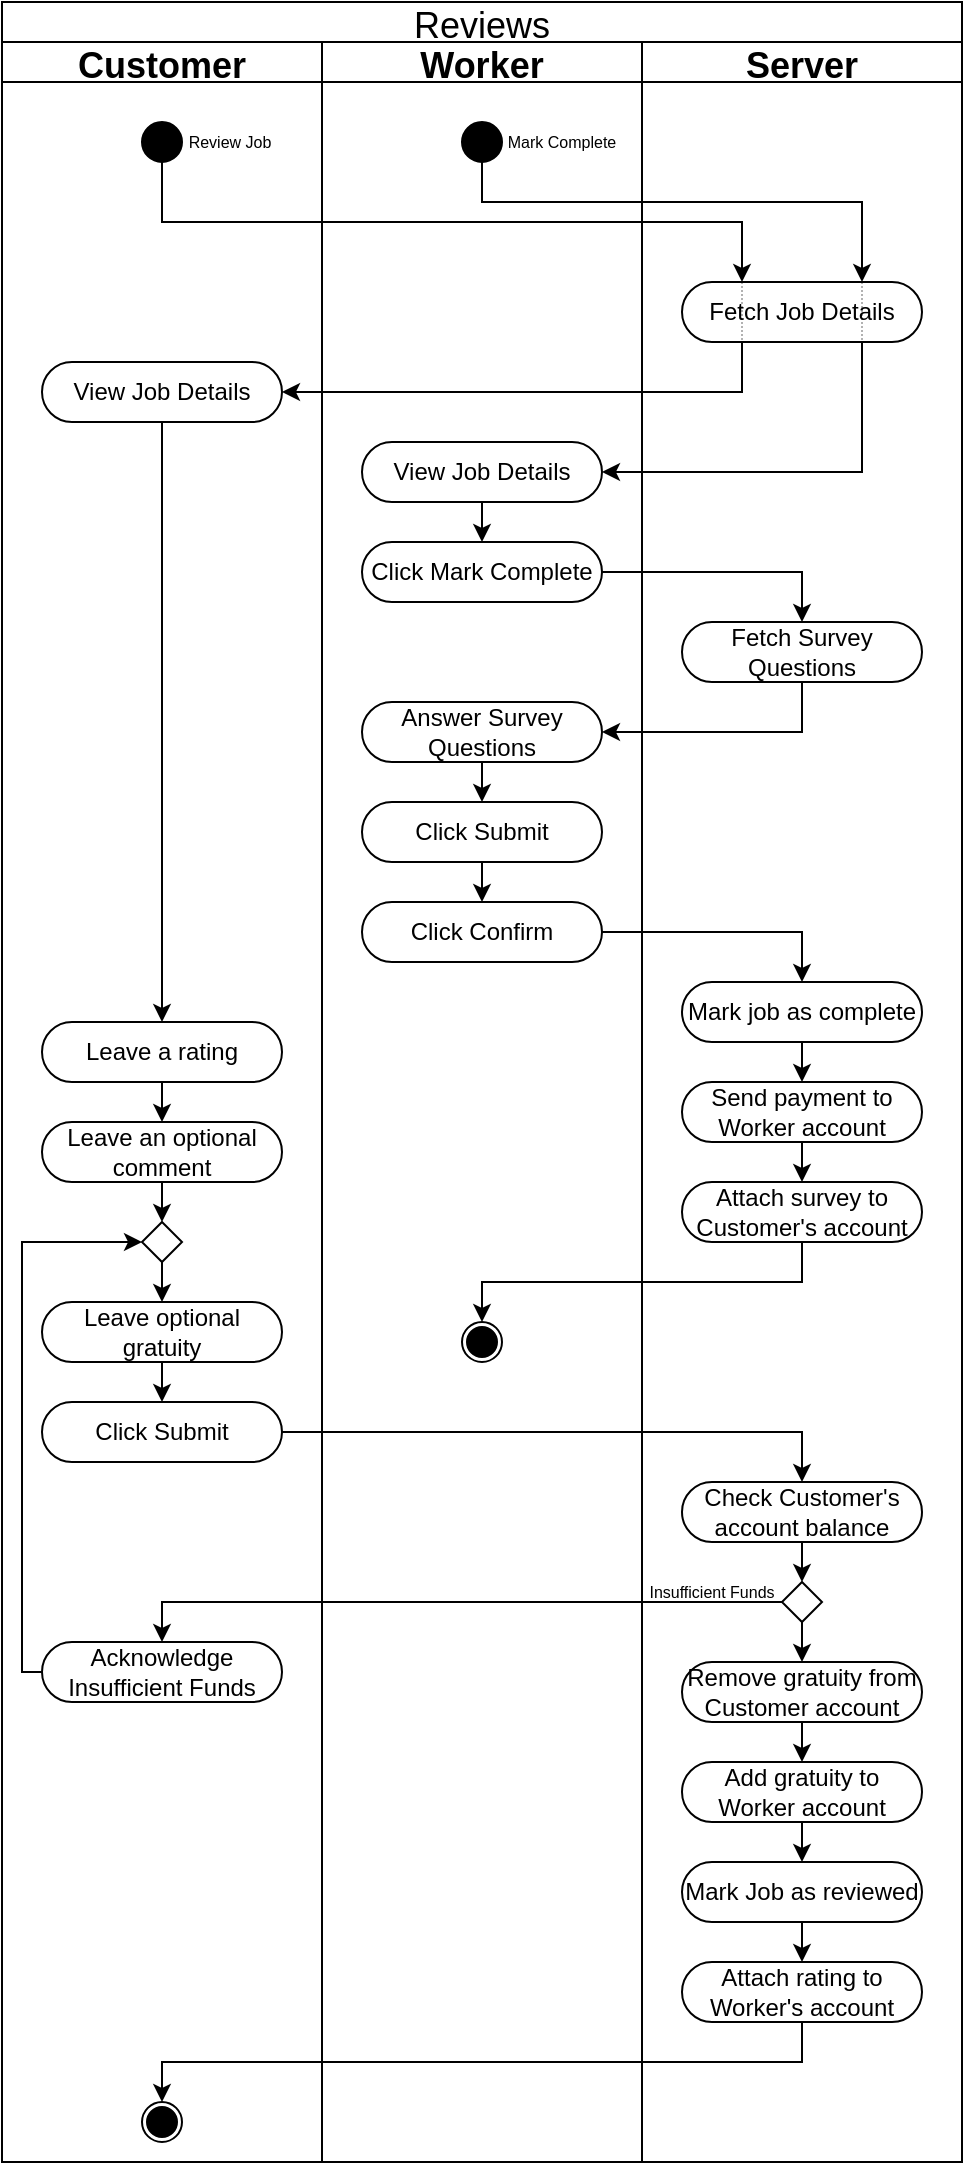 <mxfile version="16.5.1" type="device"><diagram id="_SLtAi79VqK4mdnjfgfI" name="Page-1"><mxGraphModel dx="1224" dy="1006" grid="1" gridSize="10" guides="1" tooltips="1" connect="1" arrows="1" fold="1" page="1" pageScale="1" pageWidth="850" pageHeight="1100" math="0" shadow="0"><root><mxCell id="0"/><mxCell id="1" parent="0"/><mxCell id="pZFodb_khQueeRcYUHfo-1" value="Reviews" style="swimlane;childLayout=stackLayout;resizeParent=1;resizeParentMax=0;startSize=20;fontSize=18;fontStyle=0" parent="1" vertex="1"><mxGeometry x="50" y="130" width="480" height="1080" as="geometry"/></mxCell><mxCell id="pZFodb_khQueeRcYUHfo-2" value="Customer" style="swimlane;startSize=20;fontSize=18;" parent="pZFodb_khQueeRcYUHfo-1" vertex="1"><mxGeometry y="20" width="160" height="1060" as="geometry"/></mxCell><mxCell id="pZFodb_khQueeRcYUHfo-5" value="" style="ellipse;whiteSpace=wrap;html=1;aspect=fixed;fillColor=#000000;" parent="pZFodb_khQueeRcYUHfo-2" vertex="1"><mxGeometry x="70" y="40" width="20" height="20" as="geometry"/></mxCell><mxCell id="R26QR2vkkpea5KlmbCSP-5" value="Review Job" style="text;html=1;strokeColor=none;fillColor=none;align=center;verticalAlign=middle;whiteSpace=wrap;rounded=0;fontSize=8;" vertex="1" parent="pZFodb_khQueeRcYUHfo-2"><mxGeometry x="84" y="35" width="60" height="30" as="geometry"/></mxCell><mxCell id="R26QR2vkkpea5KlmbCSP-12" value="View Job Details" style="rounded=1;whiteSpace=wrap;html=1;fillColor=#FFFFFF;arcSize=50;" vertex="1" parent="pZFodb_khQueeRcYUHfo-2"><mxGeometry x="20" y="160" width="120" height="30" as="geometry"/></mxCell><mxCell id="R26QR2vkkpea5KlmbCSP-36" value="" style="rhombus;whiteSpace=wrap;html=1;fontSize=18;fillColor=#FFFFFF;" vertex="1" parent="pZFodb_khQueeRcYUHfo-2"><mxGeometry x="70" y="590" width="20" height="20" as="geometry"/></mxCell><mxCell id="fCHww71OU1-rWZyPSjRY-1" value="" style="ellipse;whiteSpace=wrap;html=1;aspect=fixed;fontSize=18;fillColor=#FFFFFF;" parent="pZFodb_khQueeRcYUHfo-2" vertex="1"><mxGeometry x="70" y="1030" width="20" height="20" as="geometry"/></mxCell><mxCell id="fCHww71OU1-rWZyPSjRY-2" value="" style="ellipse;whiteSpace=wrap;html=1;aspect=fixed;fontSize=18;fillColor=#000000;strokeWidth=6;" parent="pZFodb_khQueeRcYUHfo-2" vertex="1"><mxGeometry x="75" y="1035" width="10" height="10" as="geometry"/></mxCell><mxCell id="pZFodb_khQueeRcYUHfo-3" value="Worker" style="swimlane;startSize=20;fontSize=18;" parent="pZFodb_khQueeRcYUHfo-1" vertex="1"><mxGeometry x="160" y="20" width="160" height="1060" as="geometry"/></mxCell><mxCell id="pZFodb_khQueeRcYUHfo-17" value="" style="ellipse;whiteSpace=wrap;html=1;aspect=fixed;fillColor=#000000;" parent="pZFodb_khQueeRcYUHfo-3" vertex="1"><mxGeometry x="70" y="40" width="20" height="20" as="geometry"/></mxCell><mxCell id="R26QR2vkkpea5KlmbCSP-18" value="View Job Details" style="rounded=1;whiteSpace=wrap;html=1;fillColor=#FFFFFF;arcSize=50;" vertex="1" parent="pZFodb_khQueeRcYUHfo-3"><mxGeometry x="20" y="200" width="120" height="30" as="geometry"/></mxCell><mxCell id="R26QR2vkkpea5KlmbCSP-3" value="" style="group" vertex="1" connectable="0" parent="pZFodb_khQueeRcYUHfo-3"><mxGeometry x="70" y="640" width="20" height="20" as="geometry"/></mxCell><mxCell id="pZFodb_khQueeRcYUHfo-59" value="" style="ellipse;whiteSpace=wrap;html=1;aspect=fixed;fontSize=18;fillColor=#FFFFFF;" parent="R26QR2vkkpea5KlmbCSP-3" vertex="1"><mxGeometry width="20" height="20" as="geometry"/></mxCell><mxCell id="pZFodb_khQueeRcYUHfo-60" value="" style="ellipse;whiteSpace=wrap;html=1;aspect=fixed;fontSize=18;fillColor=#000000;strokeWidth=6;" parent="R26QR2vkkpea5KlmbCSP-3" vertex="1"><mxGeometry x="5" y="5" width="10" height="10" as="geometry"/></mxCell><mxCell id="pZFodb_khQueeRcYUHfo-4" value="Server" style="swimlane;startSize=20;fontSize=18;" parent="pZFodb_khQueeRcYUHfo-1" vertex="1"><mxGeometry x="320" y="20" width="160" height="1060" as="geometry"/></mxCell><mxCell id="R26QR2vkkpea5KlmbCSP-8" value="Fetch Job Details" style="rounded=1;whiteSpace=wrap;html=1;fillColor=#FFFFFF;arcSize=50;" vertex="1" parent="pZFodb_khQueeRcYUHfo-4"><mxGeometry x="20" y="120" width="120" height="30" as="geometry"/></mxCell><mxCell id="R26QR2vkkpea5KlmbCSP-15" value="Fetch Survey Questions" style="rounded=1;whiteSpace=wrap;html=1;fillColor=#FFFFFF;arcSize=50;" vertex="1" parent="pZFodb_khQueeRcYUHfo-4"><mxGeometry x="20" y="290" width="120" height="30" as="geometry"/></mxCell><mxCell id="R26QR2vkkpea5KlmbCSP-50" style="edgeStyle=orthogonalEdgeStyle;rounded=0;orthogonalLoop=1;jettySize=auto;html=1;exitX=0.5;exitY=1;exitDx=0;exitDy=0;entryX=0.5;entryY=0;entryDx=0;entryDy=0;" edge="1" parent="pZFodb_khQueeRcYUHfo-4" source="R26QR2vkkpea5KlmbCSP-47" target="R26QR2vkkpea5KlmbCSP-48"><mxGeometry relative="1" as="geometry"/></mxCell><mxCell id="R26QR2vkkpea5KlmbCSP-47" value="Check Customer's account balance" style="rounded=1;whiteSpace=wrap;html=1;fillColor=#FFFFFF;arcSize=50;" vertex="1" parent="pZFodb_khQueeRcYUHfo-4"><mxGeometry x="20" y="720" width="120" height="30" as="geometry"/></mxCell><mxCell id="R26QR2vkkpea5KlmbCSP-61" style="edgeStyle=orthogonalEdgeStyle;rounded=0;orthogonalLoop=1;jettySize=auto;html=1;exitX=0.5;exitY=1;exitDx=0;exitDy=0;entryX=0.5;entryY=0;entryDx=0;entryDy=0;" edge="1" parent="pZFodb_khQueeRcYUHfo-4" source="R26QR2vkkpea5KlmbCSP-48" target="R26QR2vkkpea5KlmbCSP-59"><mxGeometry relative="1" as="geometry"/></mxCell><mxCell id="R26QR2vkkpea5KlmbCSP-48" value="" style="rhombus;whiteSpace=wrap;html=1;fontSize=18;fillColor=#FFFFFF;" vertex="1" parent="pZFodb_khQueeRcYUHfo-4"><mxGeometry x="70" y="770" width="20" height="20" as="geometry"/></mxCell><mxCell id="R26QR2vkkpea5KlmbCSP-52" value="Insufficient Funds" style="text;html=1;strokeColor=none;fillColor=none;align=center;verticalAlign=middle;whiteSpace=wrap;rounded=0;fontSize=8;" vertex="1" parent="pZFodb_khQueeRcYUHfo-4"><mxGeometry y="760" width="70" height="30" as="geometry"/></mxCell><mxCell id="R26QR2vkkpea5KlmbCSP-59" value="Remove gratuity from Customer account" style="rounded=1;whiteSpace=wrap;html=1;fillColor=#FFFFFF;arcSize=50;" vertex="1" parent="pZFodb_khQueeRcYUHfo-4"><mxGeometry x="20" y="810" width="120" height="30" as="geometry"/></mxCell><mxCell id="R26QR2vkkpea5KlmbCSP-69" style="edgeStyle=orthogonalEdgeStyle;rounded=0;orthogonalLoop=1;jettySize=auto;html=1;exitX=0.25;exitY=0;exitDx=0;exitDy=0;entryX=0.25;entryY=1;entryDx=0;entryDy=0;dashed=1;dashPattern=1 1;endArrow=none;endFill=0;jumpStyle=none;opacity=30;" edge="1" parent="pZFodb_khQueeRcYUHfo-4" source="R26QR2vkkpea5KlmbCSP-8" target="R26QR2vkkpea5KlmbCSP-8"><mxGeometry relative="1" as="geometry"/></mxCell><mxCell id="R26QR2vkkpea5KlmbCSP-9" style="edgeStyle=orthogonalEdgeStyle;rounded=0;orthogonalLoop=1;jettySize=auto;html=1;exitX=0.5;exitY=1;exitDx=0;exitDy=0;entryX=0.25;entryY=0;entryDx=0;entryDy=0;" edge="1" parent="pZFodb_khQueeRcYUHfo-1" source="pZFodb_khQueeRcYUHfo-5" target="R26QR2vkkpea5KlmbCSP-8"><mxGeometry relative="1" as="geometry"><Array as="points"><mxPoint x="80" y="110"/><mxPoint x="370" y="110"/></Array></mxGeometry></mxCell><mxCell id="R26QR2vkkpea5KlmbCSP-10" style="edgeStyle=orthogonalEdgeStyle;rounded=0;orthogonalLoop=1;jettySize=auto;html=1;exitX=0.5;exitY=1;exitDx=0;exitDy=0;entryX=0.75;entryY=0;entryDx=0;entryDy=0;" edge="1" parent="pZFodb_khQueeRcYUHfo-1" source="pZFodb_khQueeRcYUHfo-17" target="R26QR2vkkpea5KlmbCSP-8"><mxGeometry relative="1" as="geometry"><Array as="points"><mxPoint x="240" y="100"/><mxPoint x="430" y="100"/></Array></mxGeometry></mxCell><mxCell id="R26QR2vkkpea5KlmbCSP-14" style="edgeStyle=orthogonalEdgeStyle;rounded=0;orthogonalLoop=1;jettySize=auto;html=1;exitX=0.25;exitY=1;exitDx=0;exitDy=0;entryX=1;entryY=0.5;entryDx=0;entryDy=0;" edge="1" parent="pZFodb_khQueeRcYUHfo-1" source="R26QR2vkkpea5KlmbCSP-8" target="R26QR2vkkpea5KlmbCSP-12"><mxGeometry relative="1" as="geometry"/></mxCell><mxCell id="R26QR2vkkpea5KlmbCSP-20" style="edgeStyle=orthogonalEdgeStyle;rounded=0;orthogonalLoop=1;jettySize=auto;html=1;exitX=0.75;exitY=1;exitDx=0;exitDy=0;entryX=1;entryY=0.5;entryDx=0;entryDy=0;" edge="1" parent="pZFodb_khQueeRcYUHfo-1" source="R26QR2vkkpea5KlmbCSP-8" target="R26QR2vkkpea5KlmbCSP-18"><mxGeometry relative="1" as="geometry"/></mxCell><mxCell id="R26QR2vkkpea5KlmbCSP-11" value="Mark Complete" style="text;html=1;strokeColor=none;fillColor=none;align=center;verticalAlign=middle;whiteSpace=wrap;rounded=0;fontSize=8;" vertex="1" parent="1"><mxGeometry x="300" y="185" width="60" height="30" as="geometry"/></mxCell><mxCell id="R26QR2vkkpea5KlmbCSP-24" style="edgeStyle=orthogonalEdgeStyle;rounded=0;orthogonalLoop=1;jettySize=auto;html=1;exitX=1;exitY=0.5;exitDx=0;exitDy=0;entryX=0.5;entryY=0;entryDx=0;entryDy=0;" edge="1" parent="1" source="R26QR2vkkpea5KlmbCSP-21" target="R26QR2vkkpea5KlmbCSP-15"><mxGeometry relative="1" as="geometry"/></mxCell><mxCell id="R26QR2vkkpea5KlmbCSP-21" value="Click Mark Complete" style="rounded=1;whiteSpace=wrap;html=1;fillColor=#FFFFFF;arcSize=50;" vertex="1" parent="1"><mxGeometry x="230" y="400" width="120" height="30" as="geometry"/></mxCell><mxCell id="R26QR2vkkpea5KlmbCSP-28" style="edgeStyle=orthogonalEdgeStyle;rounded=0;orthogonalLoop=1;jettySize=auto;html=1;exitX=0.5;exitY=1;exitDx=0;exitDy=0;entryX=0.5;entryY=0;entryDx=0;entryDy=0;" edge="1" parent="1" source="R26QR2vkkpea5KlmbCSP-22" target="R26QR2vkkpea5KlmbCSP-26"><mxGeometry relative="1" as="geometry"/></mxCell><mxCell id="R26QR2vkkpea5KlmbCSP-22" value="Answer Survey Questions" style="rounded=1;whiteSpace=wrap;html=1;fillColor=#FFFFFF;arcSize=50;" vertex="1" parent="1"><mxGeometry x="230" y="480" width="120" height="30" as="geometry"/></mxCell><mxCell id="R26QR2vkkpea5KlmbCSP-23" style="edgeStyle=orthogonalEdgeStyle;rounded=0;orthogonalLoop=1;jettySize=auto;html=1;exitX=0.5;exitY=1;exitDx=0;exitDy=0;entryX=0.5;entryY=0;entryDx=0;entryDy=0;" edge="1" parent="1" source="R26QR2vkkpea5KlmbCSP-18" target="R26QR2vkkpea5KlmbCSP-21"><mxGeometry relative="1" as="geometry"/></mxCell><mxCell id="R26QR2vkkpea5KlmbCSP-25" style="edgeStyle=orthogonalEdgeStyle;rounded=0;orthogonalLoop=1;jettySize=auto;html=1;exitX=0.5;exitY=1;exitDx=0;exitDy=0;entryX=1;entryY=0.5;entryDx=0;entryDy=0;" edge="1" parent="1" source="R26QR2vkkpea5KlmbCSP-15" target="R26QR2vkkpea5KlmbCSP-22"><mxGeometry relative="1" as="geometry"/></mxCell><mxCell id="R26QR2vkkpea5KlmbCSP-29" style="edgeStyle=orthogonalEdgeStyle;rounded=0;orthogonalLoop=1;jettySize=auto;html=1;exitX=0.5;exitY=1;exitDx=0;exitDy=0;entryX=0.5;entryY=0;entryDx=0;entryDy=0;" edge="1" parent="1" source="R26QR2vkkpea5KlmbCSP-26" target="R26QR2vkkpea5KlmbCSP-27"><mxGeometry relative="1" as="geometry"/></mxCell><mxCell id="R26QR2vkkpea5KlmbCSP-26" value="Click Submit" style="rounded=1;whiteSpace=wrap;html=1;fillColor=#FFFFFF;arcSize=50;" vertex="1" parent="1"><mxGeometry x="230" y="530" width="120" height="30" as="geometry"/></mxCell><mxCell id="R26QR2vkkpea5KlmbCSP-42" style="edgeStyle=orthogonalEdgeStyle;rounded=0;orthogonalLoop=1;jettySize=auto;html=1;exitX=1;exitY=0.5;exitDx=0;exitDy=0;entryX=0.5;entryY=0;entryDx=0;entryDy=0;" edge="1" parent="1" source="R26QR2vkkpea5KlmbCSP-27" target="R26QR2vkkpea5KlmbCSP-39"><mxGeometry relative="1" as="geometry"/></mxCell><mxCell id="R26QR2vkkpea5KlmbCSP-27" value="Click Confirm" style="rounded=1;whiteSpace=wrap;html=1;fillColor=#FFFFFF;arcSize=50;" vertex="1" parent="1"><mxGeometry x="230" y="580" width="120" height="30" as="geometry"/></mxCell><mxCell id="R26QR2vkkpea5KlmbCSP-34" style="edgeStyle=orthogonalEdgeStyle;rounded=0;orthogonalLoop=1;jettySize=auto;html=1;exitX=0.5;exitY=1;exitDx=0;exitDy=0;entryX=0.5;entryY=0;entryDx=0;entryDy=0;" edge="1" parent="1" source="R26QR2vkkpea5KlmbCSP-30" target="R26QR2vkkpea5KlmbCSP-31"><mxGeometry relative="1" as="geometry"/></mxCell><mxCell id="R26QR2vkkpea5KlmbCSP-30" value="Leave a rating" style="rounded=1;whiteSpace=wrap;html=1;fillColor=#FFFFFF;arcSize=50;" vertex="1" parent="1"><mxGeometry x="70" y="640" width="120" height="30" as="geometry"/></mxCell><mxCell id="R26QR2vkkpea5KlmbCSP-37" style="edgeStyle=orthogonalEdgeStyle;rounded=0;orthogonalLoop=1;jettySize=auto;html=1;exitX=0.5;exitY=1;exitDx=0;exitDy=0;entryX=0.5;entryY=0;entryDx=0;entryDy=0;" edge="1" parent="1" source="R26QR2vkkpea5KlmbCSP-31" target="R26QR2vkkpea5KlmbCSP-36"><mxGeometry relative="1" as="geometry"/></mxCell><mxCell id="R26QR2vkkpea5KlmbCSP-31" value="Leave an optional comment" style="rounded=1;whiteSpace=wrap;html=1;fillColor=#FFFFFF;arcSize=50;" vertex="1" parent="1"><mxGeometry x="70" y="690" width="120" height="30" as="geometry"/></mxCell><mxCell id="R26QR2vkkpea5KlmbCSP-55" style="edgeStyle=orthogonalEdgeStyle;rounded=0;orthogonalLoop=1;jettySize=auto;html=1;exitX=0.5;exitY=1;exitDx=0;exitDy=0;entryX=0.5;entryY=0;entryDx=0;entryDy=0;" edge="1" parent="1" source="R26QR2vkkpea5KlmbCSP-32" target="R26QR2vkkpea5KlmbCSP-53"><mxGeometry relative="1" as="geometry"/></mxCell><mxCell id="R26QR2vkkpea5KlmbCSP-32" value="Leave optional gratuity" style="rounded=1;whiteSpace=wrap;html=1;fillColor=#FFFFFF;arcSize=50;" vertex="1" parent="1"><mxGeometry x="70" y="780" width="120" height="30" as="geometry"/></mxCell><mxCell id="R26QR2vkkpea5KlmbCSP-33" style="edgeStyle=orthogonalEdgeStyle;rounded=0;orthogonalLoop=1;jettySize=auto;html=1;exitX=0.5;exitY=1;exitDx=0;exitDy=0;entryX=0.5;entryY=0;entryDx=0;entryDy=0;" edge="1" parent="1" source="R26QR2vkkpea5KlmbCSP-12" target="R26QR2vkkpea5KlmbCSP-30"><mxGeometry relative="1" as="geometry"/></mxCell><mxCell id="R26QR2vkkpea5KlmbCSP-38" style="edgeStyle=orthogonalEdgeStyle;rounded=0;orthogonalLoop=1;jettySize=auto;html=1;exitX=0.5;exitY=1;exitDx=0;exitDy=0;entryX=0.5;entryY=0;entryDx=0;entryDy=0;" edge="1" parent="1" source="R26QR2vkkpea5KlmbCSP-36" target="R26QR2vkkpea5KlmbCSP-32"><mxGeometry relative="1" as="geometry"/></mxCell><mxCell id="R26QR2vkkpea5KlmbCSP-43" style="edgeStyle=orthogonalEdgeStyle;rounded=0;orthogonalLoop=1;jettySize=auto;html=1;exitX=0.5;exitY=1;exitDx=0;exitDy=0;entryX=0.5;entryY=0;entryDx=0;entryDy=0;" edge="1" parent="1" source="R26QR2vkkpea5KlmbCSP-39" target="R26QR2vkkpea5KlmbCSP-40"><mxGeometry relative="1" as="geometry"/></mxCell><mxCell id="R26QR2vkkpea5KlmbCSP-39" value="Mark job as complete" style="rounded=1;whiteSpace=wrap;html=1;fillColor=#FFFFFF;arcSize=50;" vertex="1" parent="1"><mxGeometry x="390" y="620" width="120" height="30" as="geometry"/></mxCell><mxCell id="R26QR2vkkpea5KlmbCSP-44" style="edgeStyle=orthogonalEdgeStyle;rounded=0;orthogonalLoop=1;jettySize=auto;html=1;exitX=0.5;exitY=1;exitDx=0;exitDy=0;entryX=0.5;entryY=0;entryDx=0;entryDy=0;" edge="1" parent="1" source="R26QR2vkkpea5KlmbCSP-40" target="R26QR2vkkpea5KlmbCSP-41"><mxGeometry relative="1" as="geometry"/></mxCell><mxCell id="R26QR2vkkpea5KlmbCSP-40" value="Send payment to Worker account" style="rounded=1;whiteSpace=wrap;html=1;fillColor=#FFFFFF;arcSize=50;" vertex="1" parent="1"><mxGeometry x="390" y="670" width="120" height="30" as="geometry"/></mxCell><mxCell id="R26QR2vkkpea5KlmbCSP-46" style="edgeStyle=orthogonalEdgeStyle;rounded=0;orthogonalLoop=1;jettySize=auto;html=1;exitX=0.5;exitY=1;exitDx=0;exitDy=0;entryX=0.5;entryY=0;entryDx=0;entryDy=0;" edge="1" parent="1" source="R26QR2vkkpea5KlmbCSP-41" target="pZFodb_khQueeRcYUHfo-59"><mxGeometry relative="1" as="geometry"><mxPoint x="320" y="760" as="targetPoint"/></mxGeometry></mxCell><mxCell id="R26QR2vkkpea5KlmbCSP-41" value="Attach survey to Customer's account" style="rounded=1;whiteSpace=wrap;html=1;fillColor=#FFFFFF;arcSize=50;" vertex="1" parent="1"><mxGeometry x="390" y="720" width="120" height="30" as="geometry"/></mxCell><mxCell id="R26QR2vkkpea5KlmbCSP-56" style="edgeStyle=orthogonalEdgeStyle;rounded=0;orthogonalLoop=1;jettySize=auto;html=1;exitX=1;exitY=0.5;exitDx=0;exitDy=0;entryX=0.5;entryY=0;entryDx=0;entryDy=0;" edge="1" parent="1" source="R26QR2vkkpea5KlmbCSP-53" target="R26QR2vkkpea5KlmbCSP-47"><mxGeometry relative="1" as="geometry"/></mxCell><mxCell id="R26QR2vkkpea5KlmbCSP-53" value="Click Submit" style="rounded=1;whiteSpace=wrap;html=1;fillColor=#FFFFFF;arcSize=50;" vertex="1" parent="1"><mxGeometry x="70" y="830" width="120" height="30" as="geometry"/></mxCell><mxCell id="R26QR2vkkpea5KlmbCSP-58" style="edgeStyle=orthogonalEdgeStyle;rounded=0;orthogonalLoop=1;jettySize=auto;html=1;exitX=0;exitY=0.5;exitDx=0;exitDy=0;entryX=0;entryY=0.5;entryDx=0;entryDy=0;" edge="1" parent="1" source="R26QR2vkkpea5KlmbCSP-54" target="R26QR2vkkpea5KlmbCSP-36"><mxGeometry relative="1" as="geometry"><Array as="points"><mxPoint x="60" y="965"/><mxPoint x="60" y="750"/></Array></mxGeometry></mxCell><mxCell id="R26QR2vkkpea5KlmbCSP-54" value="Acknowledge Insufficient Funds" style="rounded=1;whiteSpace=wrap;html=1;fillColor=#FFFFFF;arcSize=50;" vertex="1" parent="1"><mxGeometry x="70" y="950" width="120" height="30" as="geometry"/></mxCell><mxCell id="R26QR2vkkpea5KlmbCSP-57" style="edgeStyle=orthogonalEdgeStyle;rounded=0;orthogonalLoop=1;jettySize=auto;html=1;exitX=0;exitY=0.5;exitDx=0;exitDy=0;entryX=0.5;entryY=0;entryDx=0;entryDy=0;" edge="1" parent="1" source="R26QR2vkkpea5KlmbCSP-48" target="R26QR2vkkpea5KlmbCSP-54"><mxGeometry relative="1" as="geometry"/></mxCell><mxCell id="R26QR2vkkpea5KlmbCSP-65" style="edgeStyle=orthogonalEdgeStyle;rounded=0;orthogonalLoop=1;jettySize=auto;html=1;exitX=0.5;exitY=1;exitDx=0;exitDy=0;entryX=0.5;entryY=0;entryDx=0;entryDy=0;" edge="1" parent="1" source="R26QR2vkkpea5KlmbCSP-62" target="R26QR2vkkpea5KlmbCSP-64"><mxGeometry relative="1" as="geometry"/></mxCell><mxCell id="R26QR2vkkpea5KlmbCSP-62" value="Add gratuity to Worker account" style="rounded=1;whiteSpace=wrap;html=1;fillColor=#FFFFFF;arcSize=50;" vertex="1" parent="1"><mxGeometry x="390" y="1010" width="120" height="30" as="geometry"/></mxCell><mxCell id="R26QR2vkkpea5KlmbCSP-63" style="edgeStyle=orthogonalEdgeStyle;rounded=0;orthogonalLoop=1;jettySize=auto;html=1;exitX=0.5;exitY=1;exitDx=0;exitDy=0;entryX=0.5;entryY=0;entryDx=0;entryDy=0;" edge="1" parent="1" source="R26QR2vkkpea5KlmbCSP-59" target="R26QR2vkkpea5KlmbCSP-62"><mxGeometry relative="1" as="geometry"/></mxCell><mxCell id="R26QR2vkkpea5KlmbCSP-67" style="edgeStyle=orthogonalEdgeStyle;rounded=0;orthogonalLoop=1;jettySize=auto;html=1;exitX=0.5;exitY=1;exitDx=0;exitDy=0;entryX=0.5;entryY=0;entryDx=0;entryDy=0;" edge="1" parent="1" source="R26QR2vkkpea5KlmbCSP-64" target="R26QR2vkkpea5KlmbCSP-66"><mxGeometry relative="1" as="geometry"/></mxCell><mxCell id="R26QR2vkkpea5KlmbCSP-64" value="Mark Job as reviewed" style="rounded=1;whiteSpace=wrap;html=1;fillColor=#FFFFFF;arcSize=50;" vertex="1" parent="1"><mxGeometry x="390" y="1060" width="120" height="30" as="geometry"/></mxCell><mxCell id="R26QR2vkkpea5KlmbCSP-68" style="edgeStyle=orthogonalEdgeStyle;rounded=0;orthogonalLoop=1;jettySize=auto;html=1;exitX=0.5;exitY=1;exitDx=0;exitDy=0;entryX=0.5;entryY=0;entryDx=0;entryDy=0;" edge="1" parent="1" source="R26QR2vkkpea5KlmbCSP-66" target="fCHww71OU1-rWZyPSjRY-1"><mxGeometry relative="1" as="geometry"/></mxCell><mxCell id="R26QR2vkkpea5KlmbCSP-66" value="Attach rating to Worker's account" style="rounded=1;whiteSpace=wrap;html=1;fillColor=#FFFFFF;arcSize=50;" vertex="1" parent="1"><mxGeometry x="390" y="1110" width="120" height="30" as="geometry"/></mxCell><mxCell id="R26QR2vkkpea5KlmbCSP-70" style="edgeStyle=orthogonalEdgeStyle;rounded=0;orthogonalLoop=1;jettySize=auto;html=1;exitX=0.25;exitY=0;exitDx=0;exitDy=0;entryX=0.25;entryY=1;entryDx=0;entryDy=0;dashed=1;dashPattern=1 1;endArrow=none;endFill=0;jumpStyle=none;opacity=30;" edge="1" parent="1"><mxGeometry relative="1" as="geometry"><mxPoint x="480" y="270" as="sourcePoint"/><mxPoint x="480" y="300" as="targetPoint"/></mxGeometry></mxCell></root></mxGraphModel></diagram></mxfile>